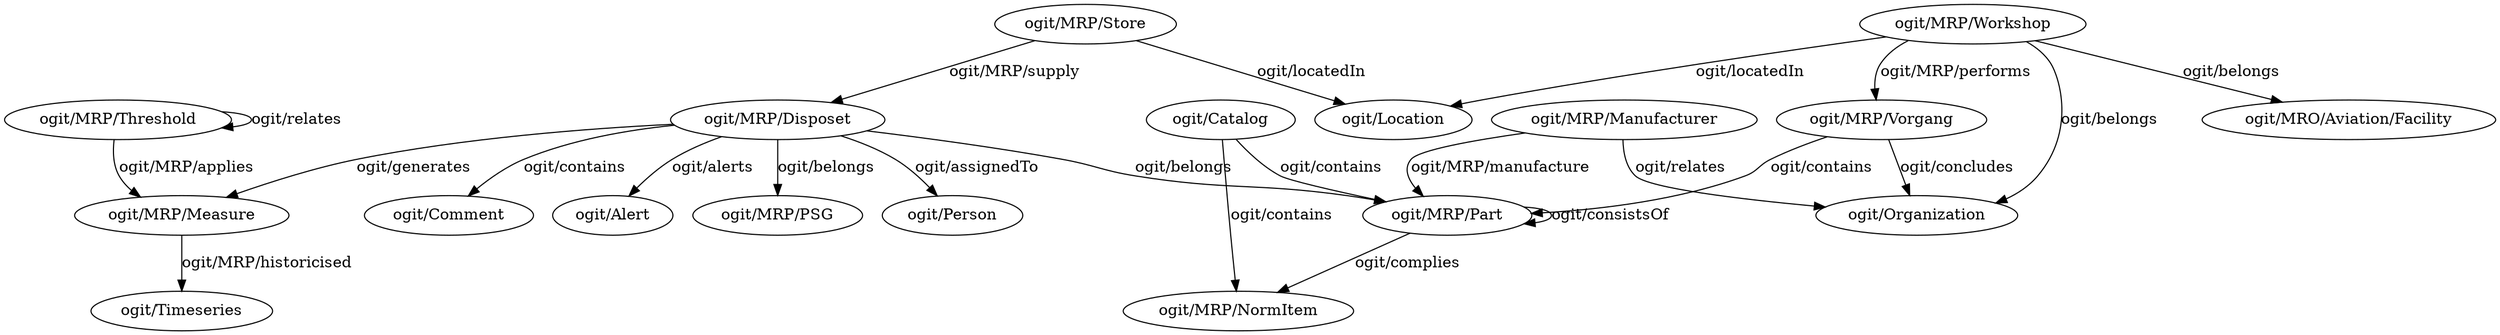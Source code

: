 digraph OGIT_ontology {
   "ogit/MRP/Disposet" -> "ogit/Comment" [label="ogit/contains    "];
   "ogit/MRP/Vorgang" -> "ogit/MRP/Part" [label="ogit/contains    "];
   "ogit/Catalog" -> "ogit/MRP/NormItem" [label="ogit/contains    "];
   "ogit/Catalog" -> "ogit/MRP/Part" [label="ogit/contains    "];
   "ogit/MRP/Vorgang" -> "ogit/Organization" [label="ogit/concludes    "];
   "ogit/MRP/Disposet" -> "ogit/Person" [label="ogit/assignedTo    "];
   "ogit/MRP/Disposet" -> "ogit/MRP/Measure" [label="ogit/generates    "];
   "ogit/MRP/Threshold" -> "ogit/MRP/Measure" [label="ogit/MRP/applies    "];
   "ogit/MRP/Part" -> "ogit/MRP/NormItem" [label="ogit/complies    "];
   "ogit/MRP/Workshop" -> "ogit/MRP/Vorgang" [label="ogit/MRP/performs    "];
   "ogit/MRP/Disposet" -> "ogit/Alert" [label="ogit/alerts    "];
   "ogit/MRP/Store" -> "ogit/Location" [label="ogit/locatedIn    "];
   "ogit/MRP/Workshop" -> "ogit/Location" [label="ogit/locatedIn    "];
   "ogit/MRP/Measure" -> "ogit/Timeseries" [label="ogit/MRP/historicised    "];
   "ogit/MRP/Manufacturer" -> "ogit/MRP/Part" [label="ogit/MRP/manufacture    "];
   "ogit/MRP/Store" -> "ogit/MRP/Disposet" [label="ogit/MRP/supply    "];
   "ogit/MRP/Disposet" -> "ogit/MRP/Part" [label="ogit/belongs    "];
   "ogit/MRP/Disposet" -> "ogit/MRP/PSG" [label="ogit/belongs    "];
   "ogit/MRP/Workshop" -> "ogit/MRO/Aviation/Facility" [label="ogit/belongs    "];
   "ogit/MRP/Workshop" -> "ogit/Organization" [label="ogit/belongs    "];
   "ogit/MRP/Part" -> "ogit/MRP/Part" [label="ogit/consistsOf    "];
   "ogit/MRP/Manufacturer" -> "ogit/Organization" [label="ogit/relates    "];
   "ogit/MRP/Threshold" -> "ogit/MRP/Threshold" [label="ogit/relates    "];
}
